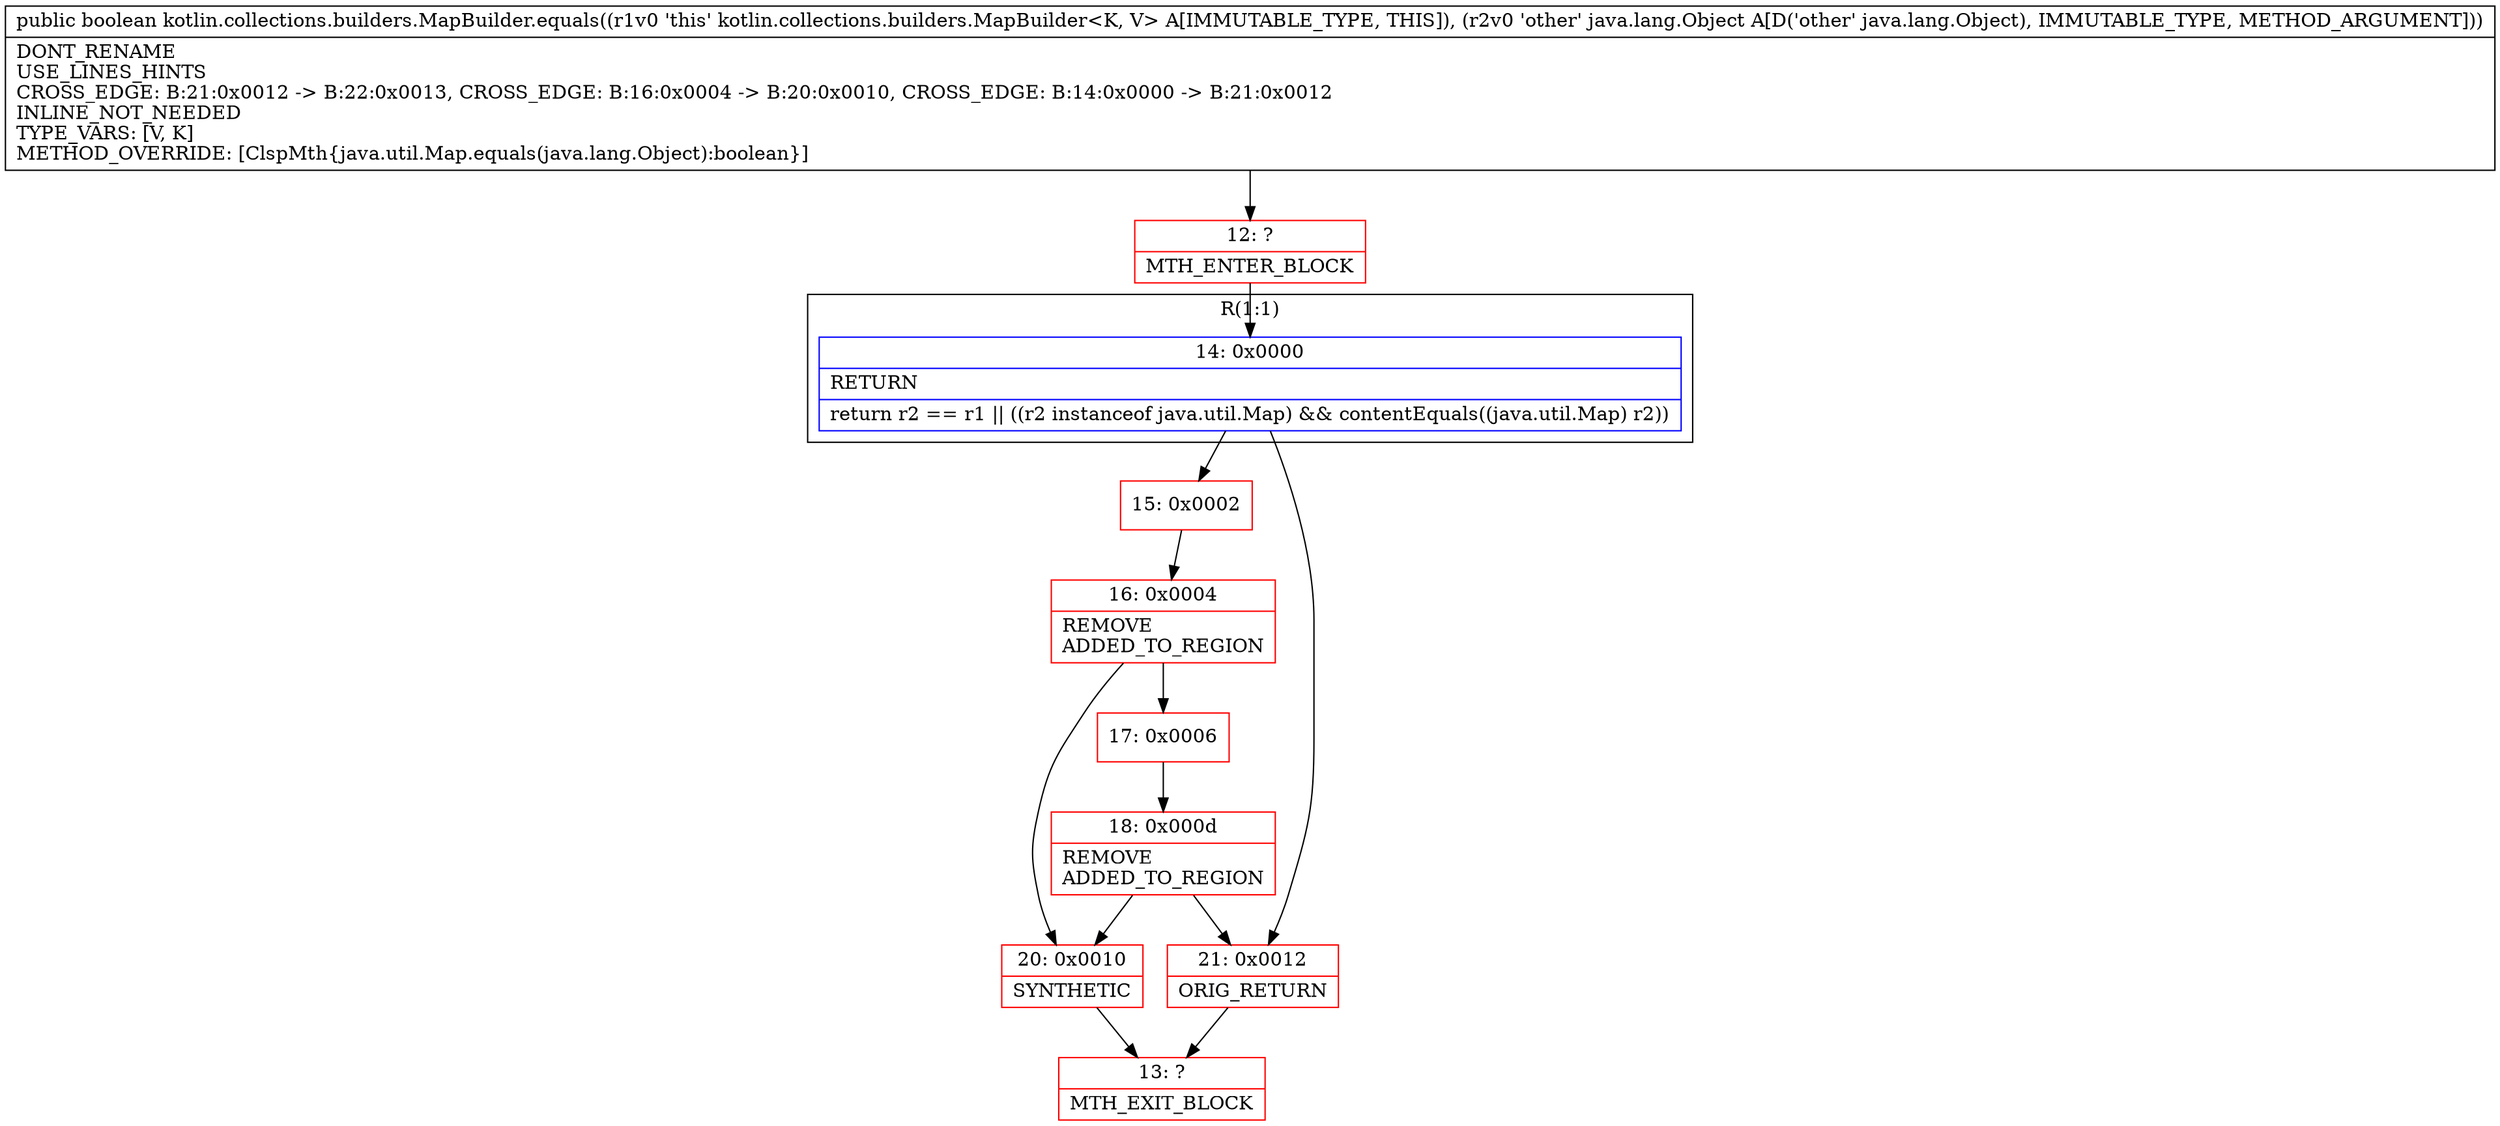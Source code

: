 digraph "CFG forkotlin.collections.builders.MapBuilder.equals(Ljava\/lang\/Object;)Z" {
subgraph cluster_Region_1039979778 {
label = "R(1:1)";
node [shape=record,color=blue];
Node_14 [shape=record,label="{14\:\ 0x0000|RETURN\l|return r2 == r1 \|\| ((r2 instanceof java.util.Map) && contentEquals((java.util.Map) r2))\l}"];
}
Node_12 [shape=record,color=red,label="{12\:\ ?|MTH_ENTER_BLOCK\l}"];
Node_15 [shape=record,color=red,label="{15\:\ 0x0002}"];
Node_16 [shape=record,color=red,label="{16\:\ 0x0004|REMOVE\lADDED_TO_REGION\l}"];
Node_17 [shape=record,color=red,label="{17\:\ 0x0006}"];
Node_18 [shape=record,color=red,label="{18\:\ 0x000d|REMOVE\lADDED_TO_REGION\l}"];
Node_20 [shape=record,color=red,label="{20\:\ 0x0010|SYNTHETIC\l}"];
Node_13 [shape=record,color=red,label="{13\:\ ?|MTH_EXIT_BLOCK\l}"];
Node_21 [shape=record,color=red,label="{21\:\ 0x0012|ORIG_RETURN\l}"];
MethodNode[shape=record,label="{public boolean kotlin.collections.builders.MapBuilder.equals((r1v0 'this' kotlin.collections.builders.MapBuilder\<K, V\> A[IMMUTABLE_TYPE, THIS]), (r2v0 'other' java.lang.Object A[D('other' java.lang.Object), IMMUTABLE_TYPE, METHOD_ARGUMENT]))  | DONT_RENAME\lUSE_LINES_HINTS\lCROSS_EDGE: B:21:0x0012 \-\> B:22:0x0013, CROSS_EDGE: B:16:0x0004 \-\> B:20:0x0010, CROSS_EDGE: B:14:0x0000 \-\> B:21:0x0012\lINLINE_NOT_NEEDED\lTYPE_VARS: [V, K]\lMETHOD_OVERRIDE: [ClspMth\{java.util.Map.equals(java.lang.Object):boolean\}]\l}"];
MethodNode -> Node_12;Node_14 -> Node_15;
Node_14 -> Node_21;
Node_12 -> Node_14;
Node_15 -> Node_16;
Node_16 -> Node_17;
Node_16 -> Node_20;
Node_17 -> Node_18;
Node_18 -> Node_20;
Node_18 -> Node_21;
Node_20 -> Node_13;
Node_21 -> Node_13;
}

